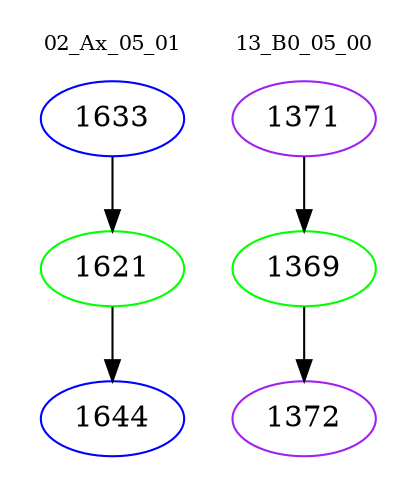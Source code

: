 digraph{
subgraph cluster_0 {
color = white
label = "02_Ax_05_01";
fontsize=10;
T0_1633 [label="1633", color="blue"]
T0_1633 -> T0_1621 [color="black"]
T0_1621 [label="1621", color="green"]
T0_1621 -> T0_1644 [color="black"]
T0_1644 [label="1644", color="blue"]
}
subgraph cluster_1 {
color = white
label = "13_B0_05_00";
fontsize=10;
T1_1371 [label="1371", color="purple"]
T1_1371 -> T1_1369 [color="black"]
T1_1369 [label="1369", color="green"]
T1_1369 -> T1_1372 [color="black"]
T1_1372 [label="1372", color="purple"]
}
}
